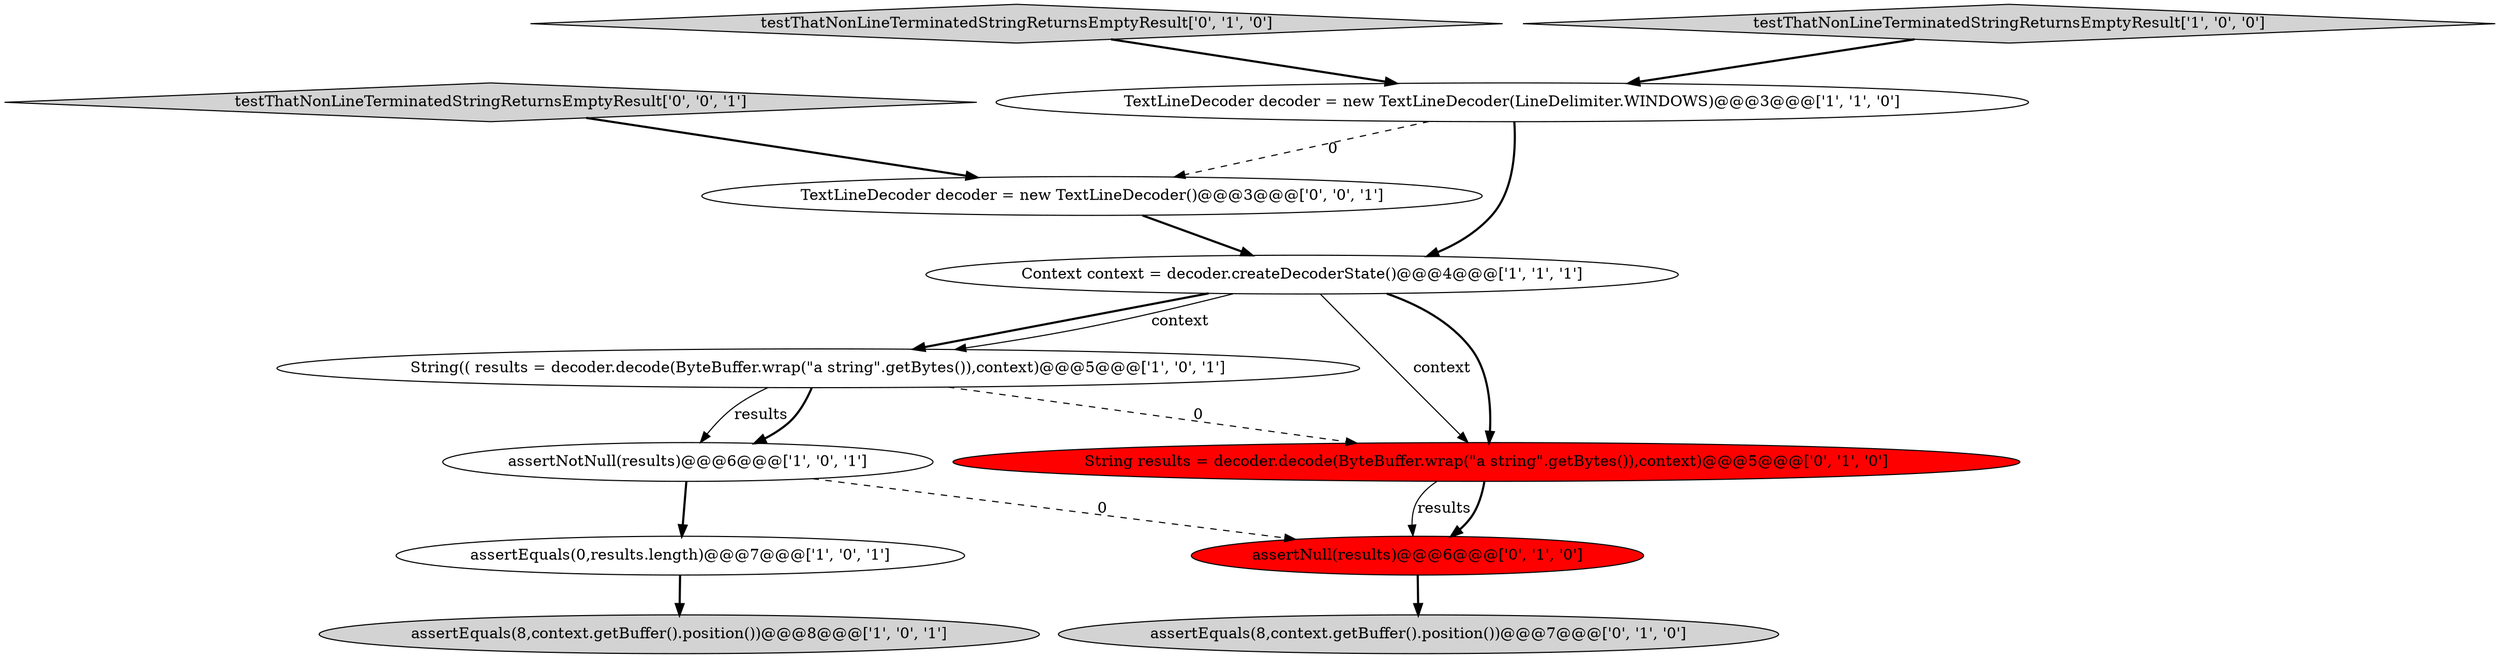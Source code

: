 digraph {
4 [style = filled, label = "assertEquals(8,context.getBuffer().position())@@@8@@@['1', '0', '1']", fillcolor = lightgray, shape = ellipse image = "AAA0AAABBB1BBB"];
2 [style = filled, label = "assertEquals(0,results.length)@@@7@@@['1', '0', '1']", fillcolor = white, shape = ellipse image = "AAA0AAABBB1BBB"];
11 [style = filled, label = "testThatNonLineTerminatedStringReturnsEmptyResult['0', '0', '1']", fillcolor = lightgray, shape = diamond image = "AAA0AAABBB3BBB"];
3 [style = filled, label = "String(( results = decoder.decode(ByteBuffer.wrap(\"a string\".getBytes()),context)@@@5@@@['1', '0', '1']", fillcolor = white, shape = ellipse image = "AAA0AAABBB1BBB"];
5 [style = filled, label = "TextLineDecoder decoder = new TextLineDecoder(LineDelimiter.WINDOWS)@@@3@@@['1', '1', '0']", fillcolor = white, shape = ellipse image = "AAA0AAABBB1BBB"];
7 [style = filled, label = "testThatNonLineTerminatedStringReturnsEmptyResult['0', '1', '0']", fillcolor = lightgray, shape = diamond image = "AAA0AAABBB2BBB"];
1 [style = filled, label = "assertNotNull(results)@@@6@@@['1', '0', '1']", fillcolor = white, shape = ellipse image = "AAA0AAABBB1BBB"];
6 [style = filled, label = "testThatNonLineTerminatedStringReturnsEmptyResult['1', '0', '0']", fillcolor = lightgray, shape = diamond image = "AAA0AAABBB1BBB"];
8 [style = filled, label = "assertEquals(8,context.getBuffer().position())@@@7@@@['0', '1', '0']", fillcolor = lightgray, shape = ellipse image = "AAA0AAABBB2BBB"];
9 [style = filled, label = "assertNull(results)@@@6@@@['0', '1', '0']", fillcolor = red, shape = ellipse image = "AAA1AAABBB2BBB"];
12 [style = filled, label = "TextLineDecoder decoder = new TextLineDecoder()@@@3@@@['0', '0', '1']", fillcolor = white, shape = ellipse image = "AAA0AAABBB3BBB"];
10 [style = filled, label = "String results = decoder.decode(ByteBuffer.wrap(\"a string\".getBytes()),context)@@@5@@@['0', '1', '0']", fillcolor = red, shape = ellipse image = "AAA1AAABBB2BBB"];
0 [style = filled, label = "Context context = decoder.createDecoderState()@@@4@@@['1', '1', '1']", fillcolor = white, shape = ellipse image = "AAA0AAABBB1BBB"];
0->3 [style = bold, label=""];
0->10 [style = solid, label="context"];
6->5 [style = bold, label=""];
10->9 [style = solid, label="results"];
1->2 [style = bold, label=""];
0->10 [style = bold, label=""];
10->9 [style = bold, label=""];
7->5 [style = bold, label=""];
11->12 [style = bold, label=""];
0->3 [style = solid, label="context"];
3->1 [style = solid, label="results"];
3->10 [style = dashed, label="0"];
3->1 [style = bold, label=""];
5->0 [style = bold, label=""];
9->8 [style = bold, label=""];
1->9 [style = dashed, label="0"];
2->4 [style = bold, label=""];
12->0 [style = bold, label=""];
5->12 [style = dashed, label="0"];
}
